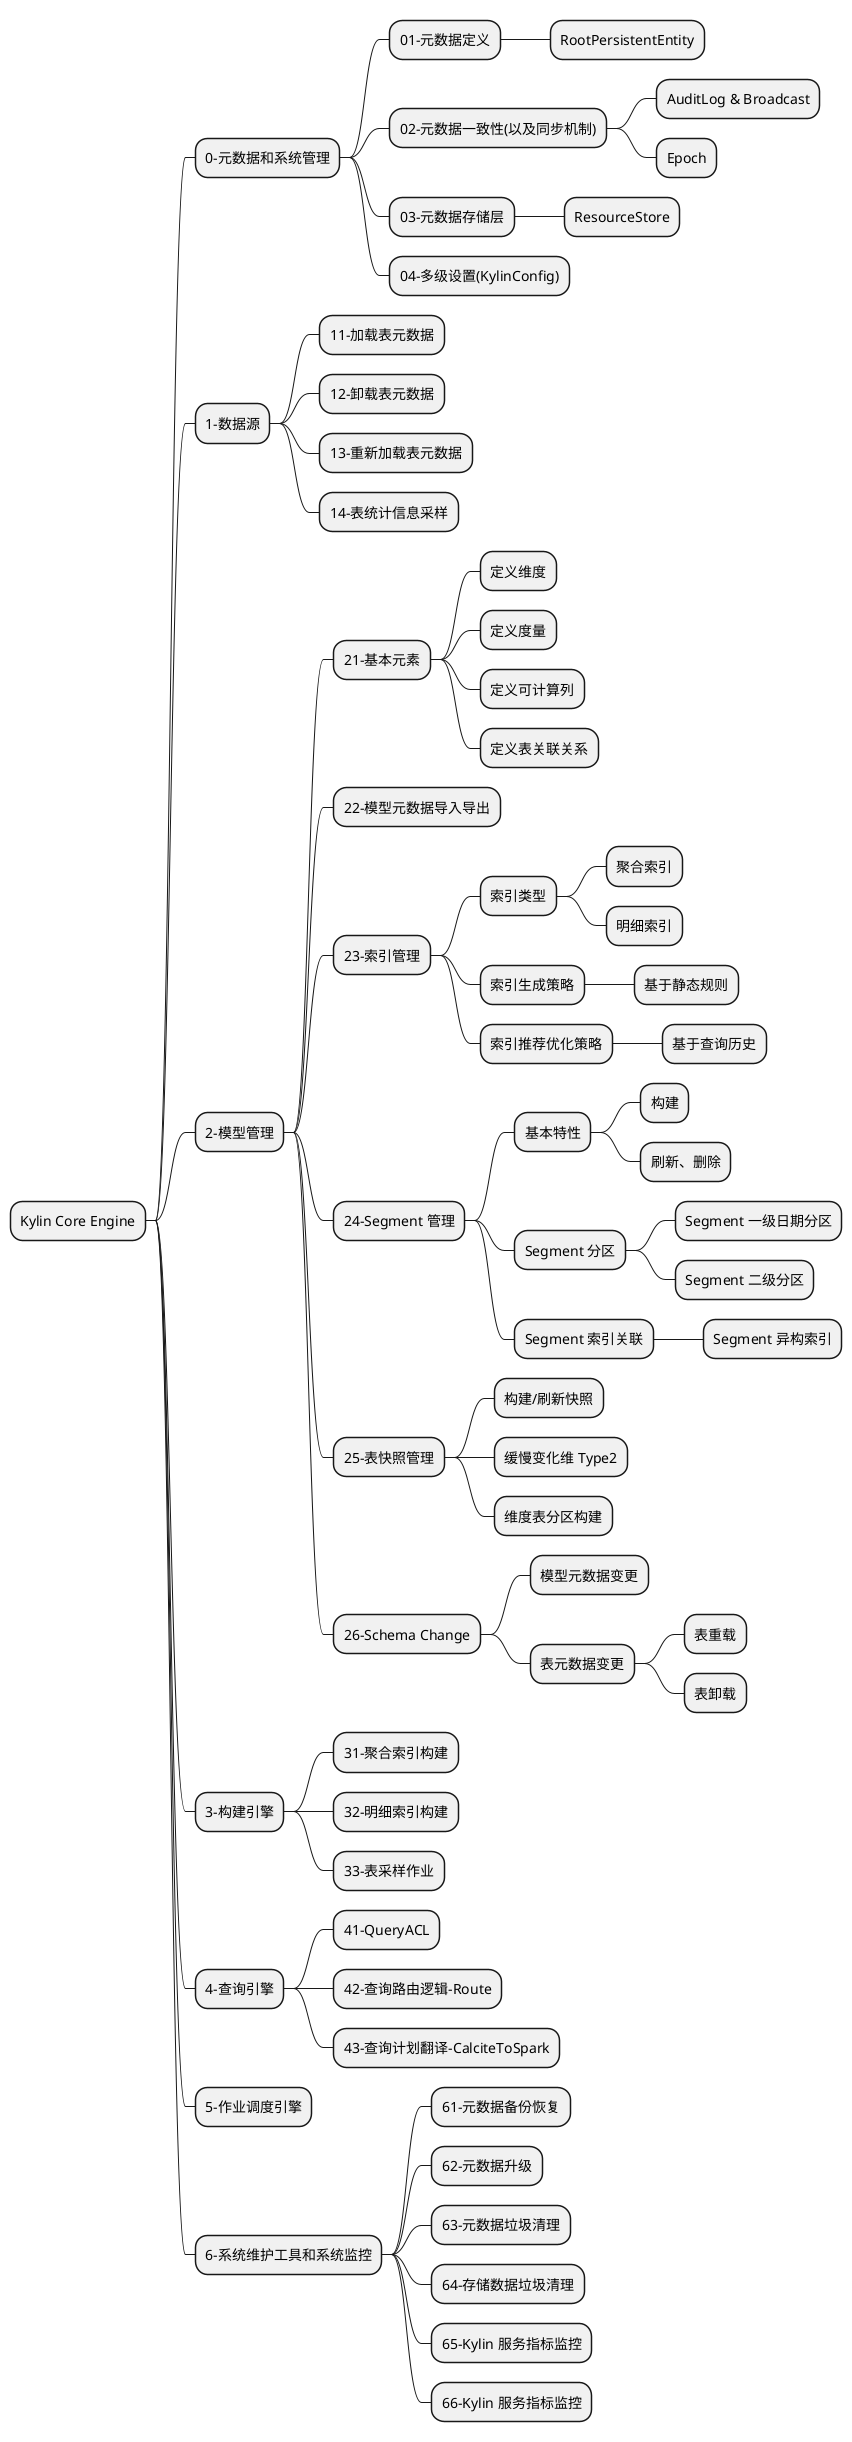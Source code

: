 @startmindmap
* Kylin Core Engine

** 0-元数据和系统管理
*** 01-元数据定义
**** RootPersistentEntity
*** 02-元数据一致性(以及同步机制)
**** AuditLog & Broadcast
**** Epoch
*** 03-元数据存储层
**** ResourceStore
*** 04-多级设置(KylinConfig)

** 1-数据源
*** 11-加载表元数据
*** 12-卸载表元数据
*** 13-重新加载表元数据
*** 14-表统计信息采样

** 2-模型管理
*** 21-基本元素
**** 定义维度
**** 定义度量
**** 定义可计算列
**** 定义表关联关系
*** 22-模型元数据导入导出

*** 23-索引管理
**** 索引类型
***** 聚合索引
***** 明细索引
**** 索引生成策略
***** 基于静态规则
**** 索引推荐优化策略
***** 基于查询历史

*** 24-Segment 管理
**** 基本特性
***** 构建
***** 刷新、删除
**** Segment 分区
***** Segment 一级日期分区
***** Segment 二级分区
**** Segment 索引关联
***** Segment 异构索引

*** 25-表快照管理
**** 构建/刷新快照
**** 缓慢变化维 Type2
**** 维度表分区构建

*** 26-Schema Change
**** 模型元数据变更
**** 表元数据变更
***** 表重载
***** 表卸载

** 3-构建引擎
*** 31-聚合索引构建
*** 32-明细索引构建
*** 33-表采样作业

** 4-查询引擎
*** 41-QueryACL
*** 42-查询路由逻辑-Route
*** 43-查询计划翻译-CalciteToSpark

** 5-作业调度引擎

** 6-系统维护工具和系统监控
*** 61-元数据备份恢复
*** 62-元数据升级
*** 63-元数据垃圾清理
*** 64-存储数据垃圾清理
*** 65-Kylin 服务指标监控
*** 66-Kylin 服务指标监控


@endmindmap
